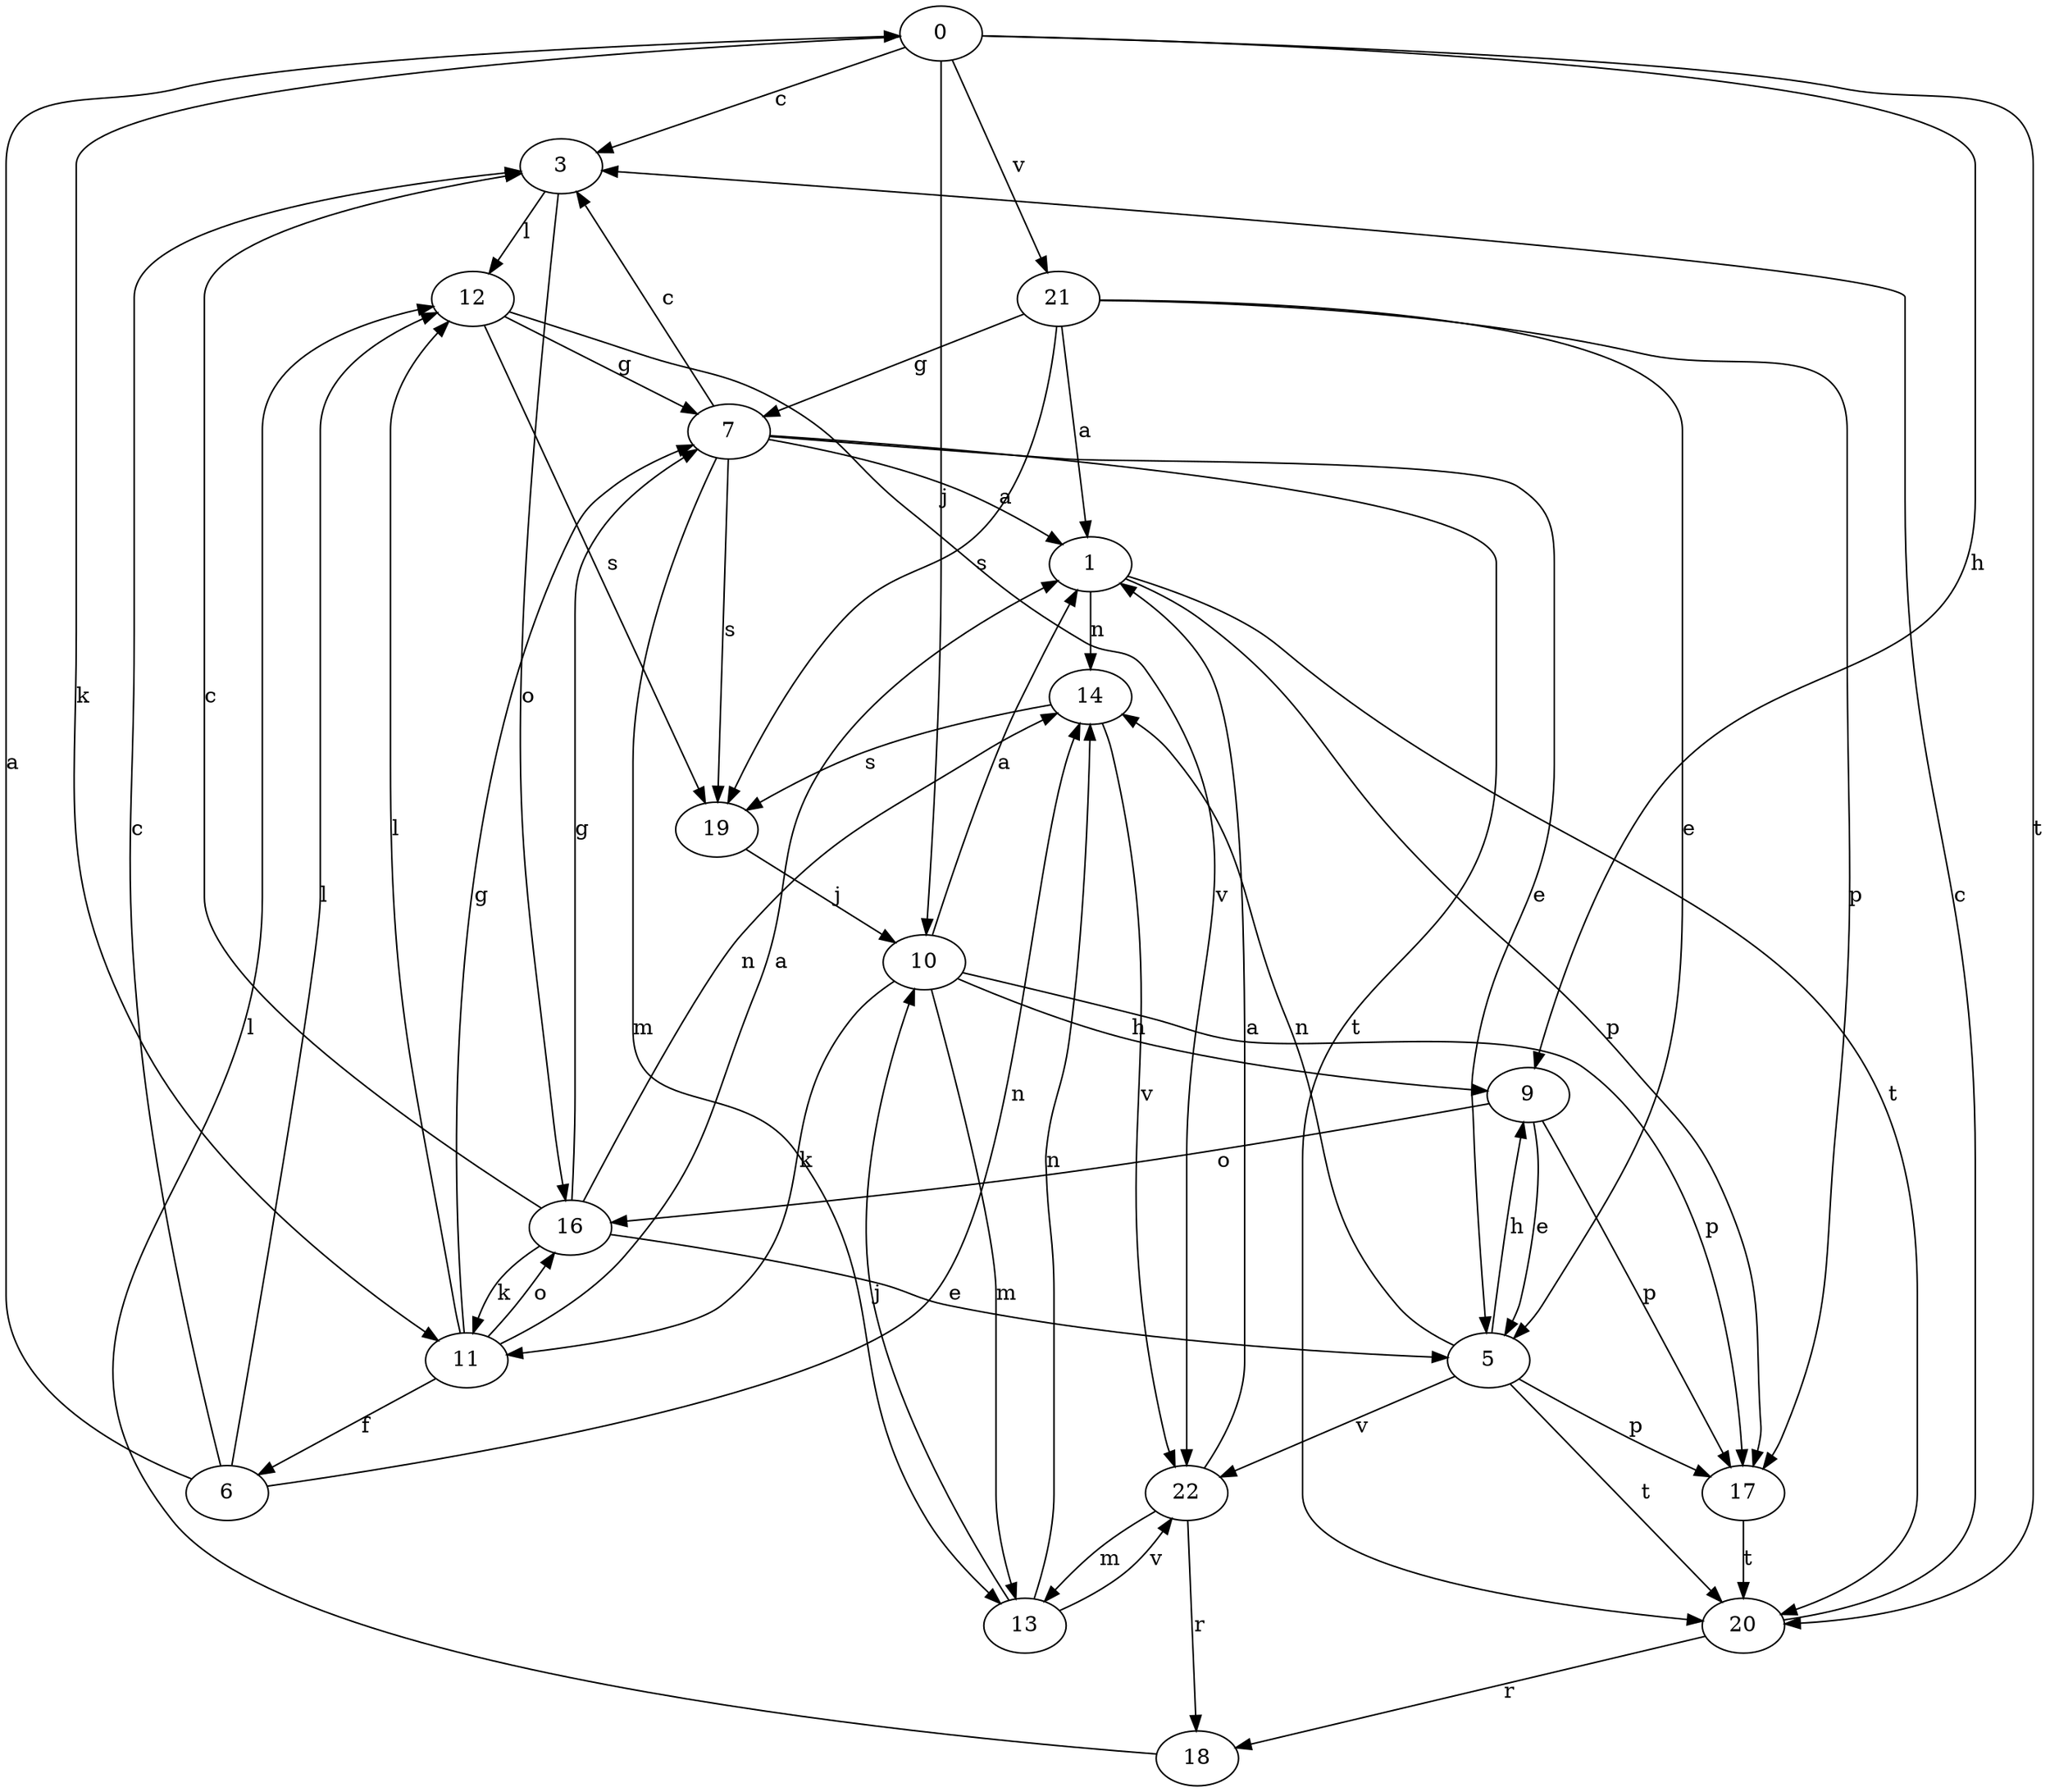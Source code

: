strict digraph  {
0;
1;
3;
5;
6;
7;
9;
10;
11;
12;
13;
14;
16;
17;
18;
19;
20;
21;
22;
0 -> 3  [label=c];
0 -> 9  [label=h];
0 -> 10  [label=j];
0 -> 11  [label=k];
0 -> 20  [label=t];
0 -> 21  [label=v];
1 -> 14  [label=n];
1 -> 17  [label=p];
1 -> 20  [label=t];
3 -> 12  [label=l];
3 -> 16  [label=o];
5 -> 9  [label=h];
5 -> 14  [label=n];
5 -> 17  [label=p];
5 -> 20  [label=t];
5 -> 22  [label=v];
6 -> 0  [label=a];
6 -> 3  [label=c];
6 -> 12  [label=l];
6 -> 14  [label=n];
7 -> 1  [label=a];
7 -> 3  [label=c];
7 -> 5  [label=e];
7 -> 13  [label=m];
7 -> 19  [label=s];
7 -> 20  [label=t];
9 -> 5  [label=e];
9 -> 16  [label=o];
9 -> 17  [label=p];
10 -> 1  [label=a];
10 -> 9  [label=h];
10 -> 11  [label=k];
10 -> 13  [label=m];
10 -> 17  [label=p];
11 -> 1  [label=a];
11 -> 6  [label=f];
11 -> 7  [label=g];
11 -> 12  [label=l];
11 -> 16  [label=o];
12 -> 7  [label=g];
12 -> 19  [label=s];
12 -> 22  [label=v];
13 -> 10  [label=j];
13 -> 14  [label=n];
13 -> 22  [label=v];
14 -> 19  [label=s];
14 -> 22  [label=v];
16 -> 3  [label=c];
16 -> 5  [label=e];
16 -> 7  [label=g];
16 -> 11  [label=k];
16 -> 14  [label=n];
17 -> 20  [label=t];
18 -> 12  [label=l];
19 -> 10  [label=j];
20 -> 3  [label=c];
20 -> 18  [label=r];
21 -> 1  [label=a];
21 -> 5  [label=e];
21 -> 7  [label=g];
21 -> 17  [label=p];
21 -> 19  [label=s];
22 -> 1  [label=a];
22 -> 13  [label=m];
22 -> 18  [label=r];
}

